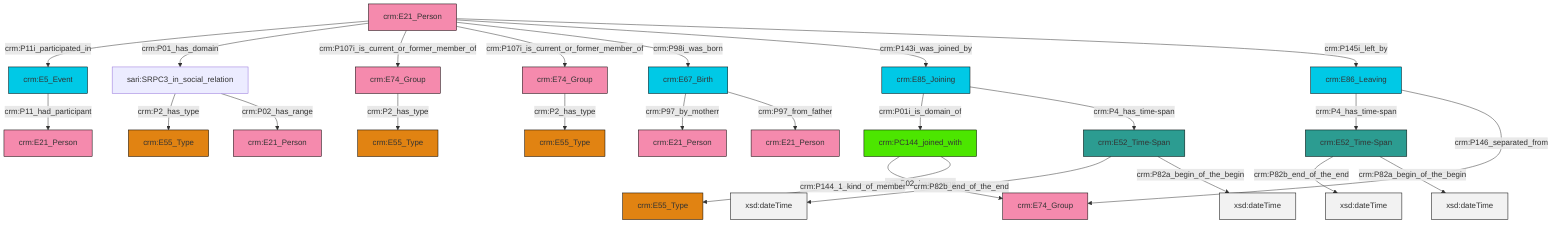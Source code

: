 graph TD
classDef Literal fill:#f2f2f2,stroke:#000000;
classDef CRM_Entity fill:#FFFFFF,stroke:#000000;
classDef Temporal_Entity fill:#00C9E6, stroke:#000000;
classDef Type fill:#E18312, stroke:#000000;
classDef Time-Span fill:#2C9C91, stroke:#000000;
classDef Appellation fill:#FFEB7F, stroke:#000000;
classDef Place fill:#008836, stroke:#000000;
classDef Persistent_Item fill:#B266B2, stroke:#000000;
classDef Conceptual_Object fill:#FFD700, stroke:#000000;
classDef Physical_Thing fill:#D2B48C, stroke:#000000;
classDef Actor fill:#f58aad, stroke:#000000;
classDef PC_Classes fill:#4ce600, stroke:#000000;
classDef Multi fill:#cccccc,stroke:#000000;

0["crm:E21_Person"]:::Actor -->|crm:P11i_participated_in| 1["crm:E5_Event"]:::Temporal_Entity
4["crm:E86_Leaving"]:::Temporal_Entity -->|crm:P4_has_time-span| 5["crm:E52_Time-Span"]:::Time-Span
0["crm:E21_Person"]:::Actor -->|crm:P01_has_domain| 6["sari:SRPC3_in_social_relation"]:::Default
15["crm:E74_Group"]:::Actor -->|crm:P2_has_type| 2["crm:E55_Type"]:::Type
6["sari:SRPC3_in_social_relation"]:::Default -->|crm:P2_has_type| 16["crm:E55_Type"]:::Type
17["crm:E67_Birth"]:::Temporal_Entity -->|crm:P97_by_motherr| 18["crm:E21_Person"]:::Actor
0["crm:E21_Person"]:::Actor -->|crm:P107i_is_current_or_former_member_of| 15["crm:E74_Group"]:::Actor
6["sari:SRPC3_in_social_relation"]:::Default -->|crm:P02_has_range| 19["crm:E21_Person"]:::Actor
0["crm:E21_Person"]:::Actor -->|crm:P107i_is_current_or_former_member_of| 13["crm:E74_Group"]:::Actor
1["crm:E5_Event"]:::Temporal_Entity -->|crm:P11_had_participant| 7["crm:E21_Person"]:::Actor
9["crm:E85_Joining"]:::Temporal_Entity -->|crm:P01i_is_domain_of| 23["crm:PC144_joined_with"]:::PC_Classes
5["crm:E52_Time-Span"]:::Time-Span -->|crm:P82b_end_of_the_end| 28[xsd:dateTime]:::Literal
0["crm:E21_Person"]:::Actor -->|crm:P98i_was_born| 17["crm:E67_Birth"]:::Temporal_Entity
9["crm:E85_Joining"]:::Temporal_Entity -->|crm:P4_has_time-span| 31["crm:E52_Time-Span"]:::Time-Span
0["crm:E21_Person"]:::Actor -->|crm:P143i_was_joined_by| 9["crm:E85_Joining"]:::Temporal_Entity
23["crm:PC144_joined_with"]:::PC_Classes -->|crm:P02_has_range| 34["crm:E74_Group"]:::Actor
31["crm:E52_Time-Span"]:::Time-Span -->|crm:P82b_end_of_the_end| 35[xsd:dateTime]:::Literal
5["crm:E52_Time-Span"]:::Time-Span -->|crm:P82a_begin_of_the_begin| 36[xsd:dateTime]:::Literal
0["crm:E21_Person"]:::Actor -->|crm:P145i_left_by| 4["crm:E86_Leaving"]:::Temporal_Entity
13["crm:E74_Group"]:::Actor -->|crm:P2_has_type| 24["crm:E55_Type"]:::Type
31["crm:E52_Time-Span"]:::Time-Span -->|crm:P82a_begin_of_the_begin| 41[xsd:dateTime]:::Literal
4["crm:E86_Leaving"]:::Temporal_Entity -->|crm:P146_separated_from| 34["crm:E74_Group"]:::Actor
23["crm:PC144_joined_with"]:::PC_Classes -->|crm:P144_1_kind_of_member| 11["crm:E55_Type"]:::Type
17["crm:E67_Birth"]:::Temporal_Entity -->|crm:P97_from_father| 29["crm:E21_Person"]:::Actor